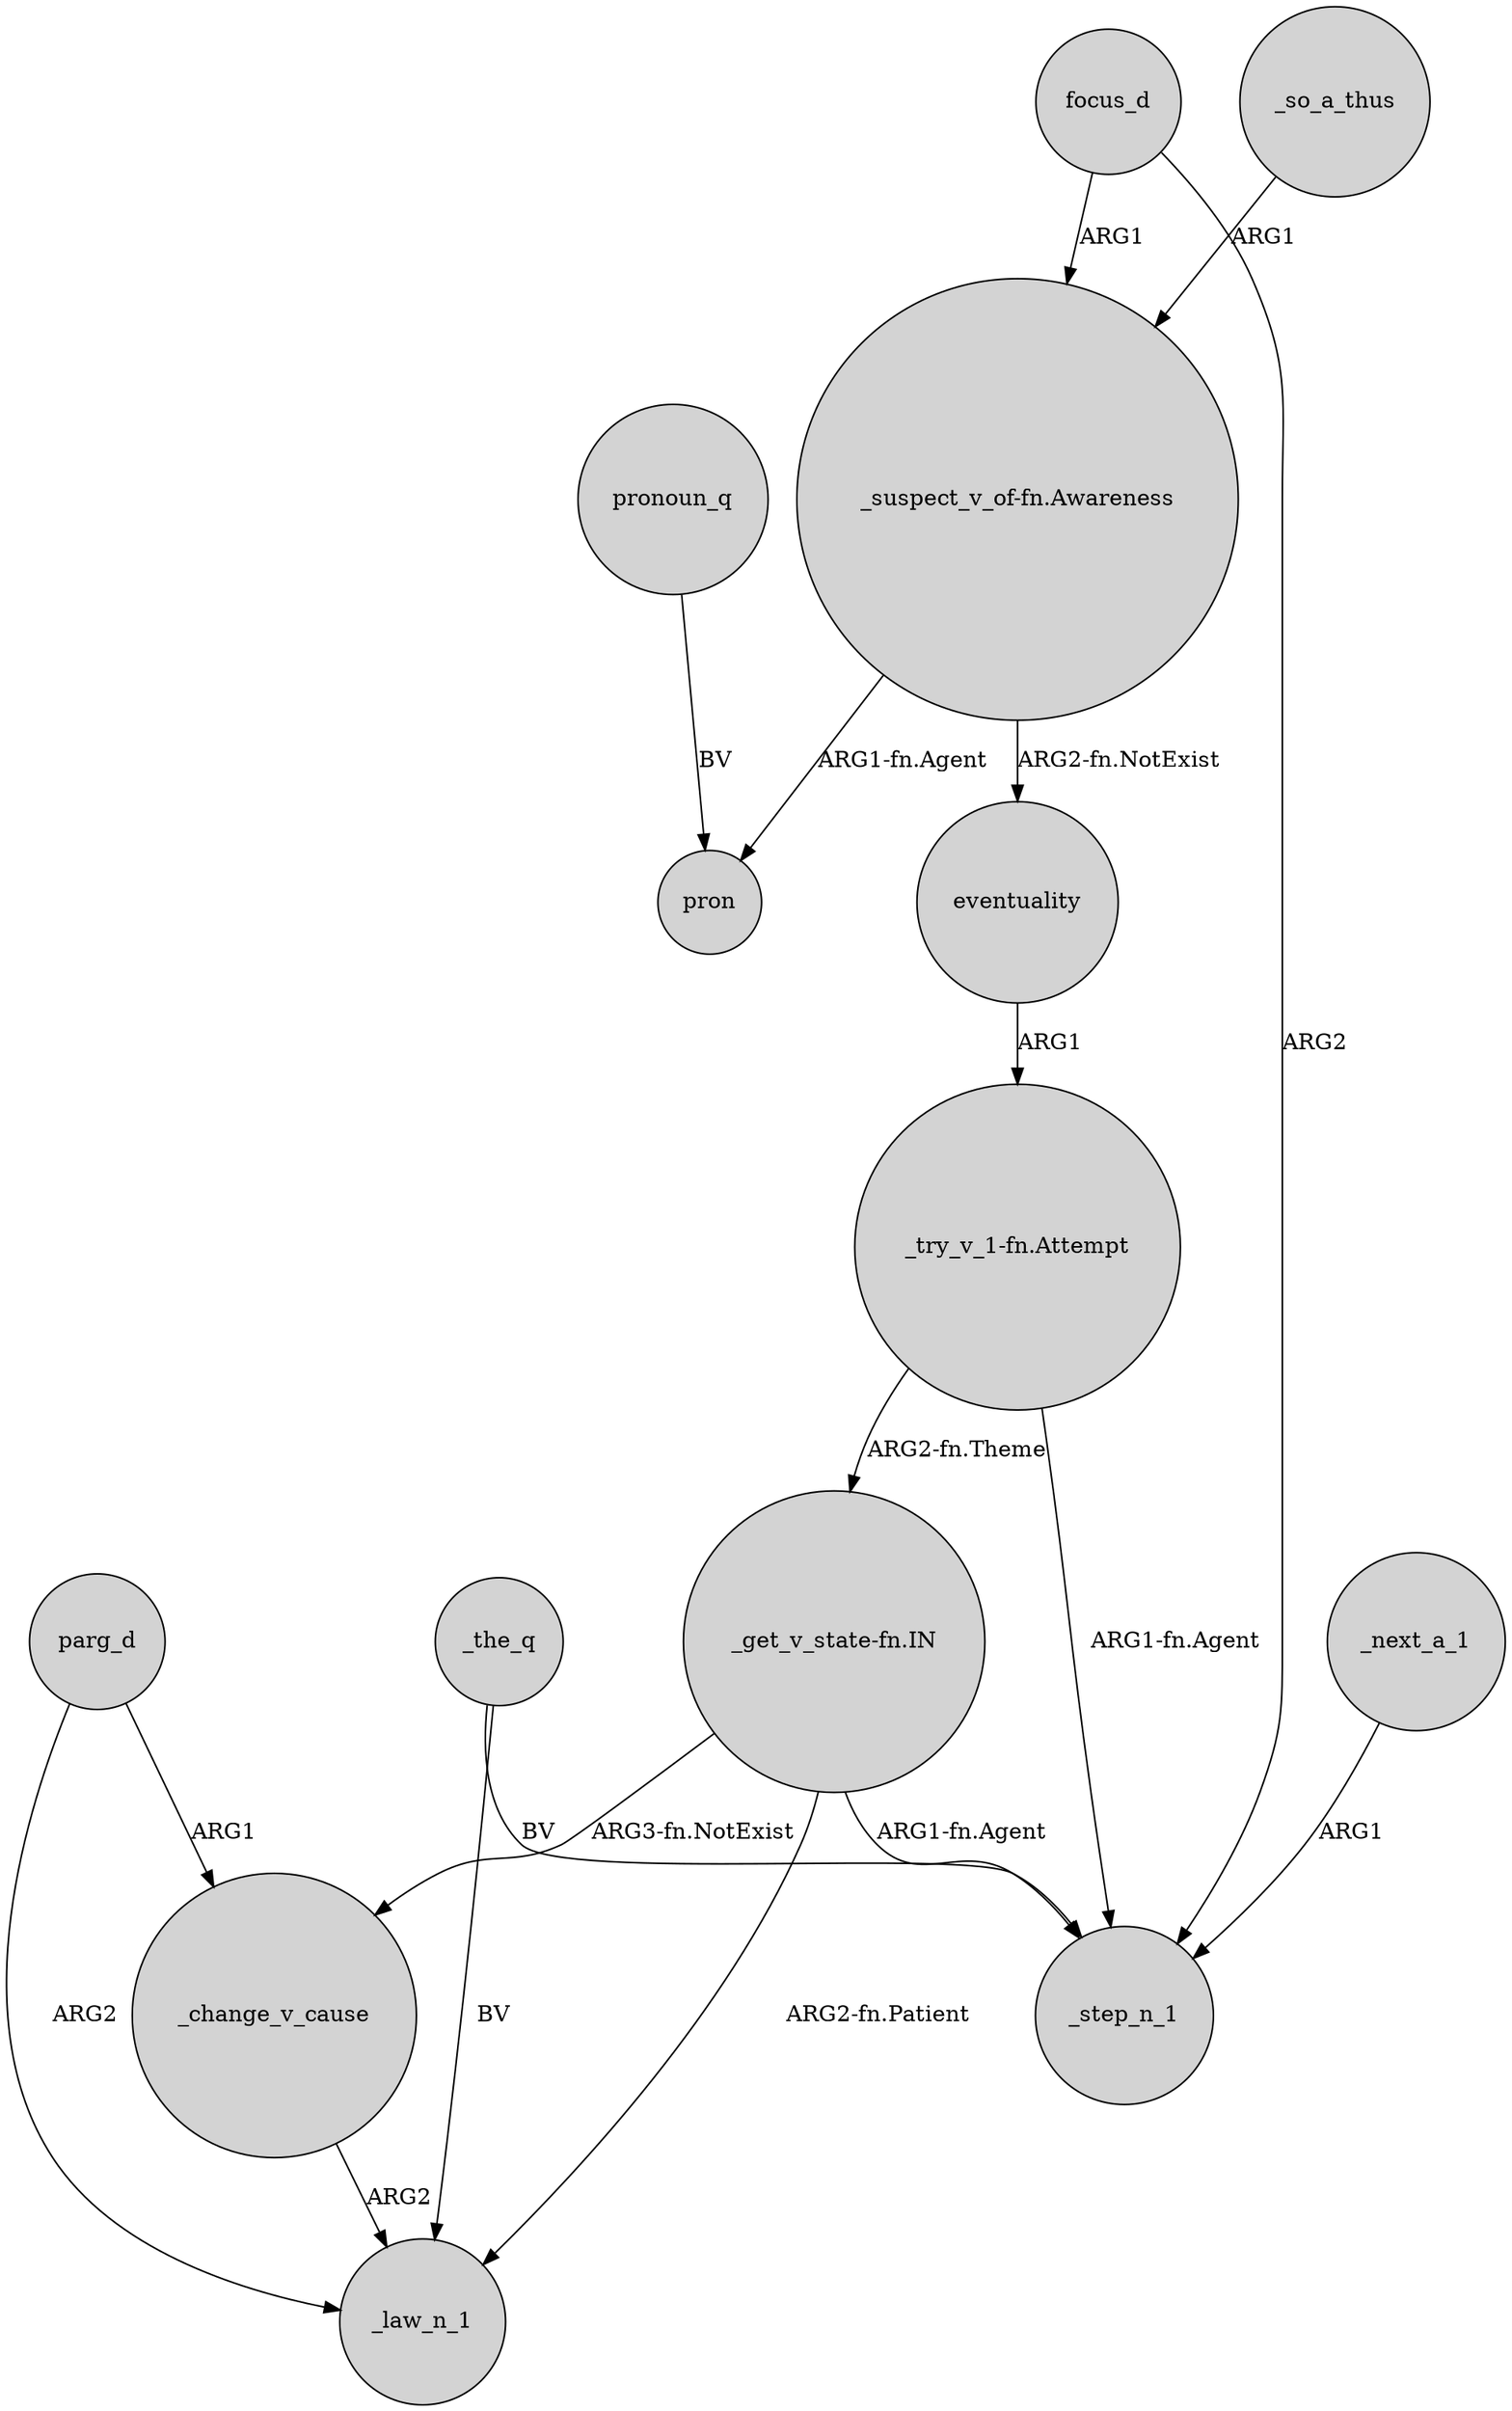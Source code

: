 digraph {
	node [shape=circle style=filled]
	"_suspect_v_of-fn.Awareness" -> pron [label="ARG1-fn.Agent"]
	_so_a_thus -> "_suspect_v_of-fn.Awareness" [label=ARG1]
	"_get_v_state-fn.IN" -> _law_n_1 [label="ARG2-fn.Patient"]
	parg_d -> _change_v_cause [label=ARG1]
	"_get_v_state-fn.IN" -> _step_n_1 [label="ARG1-fn.Agent"]
	"_suspect_v_of-fn.Awareness" -> eventuality [label="ARG2-fn.NotExist"]
	focus_d -> _step_n_1 [label=ARG2]
	"_get_v_state-fn.IN" -> _change_v_cause [label="ARG3-fn.NotExist"]
	_change_v_cause -> _law_n_1 [label=ARG2]
	_the_q -> _law_n_1 [label=BV]
	_the_q -> _step_n_1 [label=BV]
	"_try_v_1-fn.Attempt" -> "_get_v_state-fn.IN" [label="ARG2-fn.Theme"]
	parg_d -> _law_n_1 [label=ARG2]
	focus_d -> "_suspect_v_of-fn.Awareness" [label=ARG1]
	"_try_v_1-fn.Attempt" -> _step_n_1 [label="ARG1-fn.Agent"]
	eventuality -> "_try_v_1-fn.Attempt" [label=ARG1]
	_next_a_1 -> _step_n_1 [label=ARG1]
	pronoun_q -> pron [label=BV]
}
